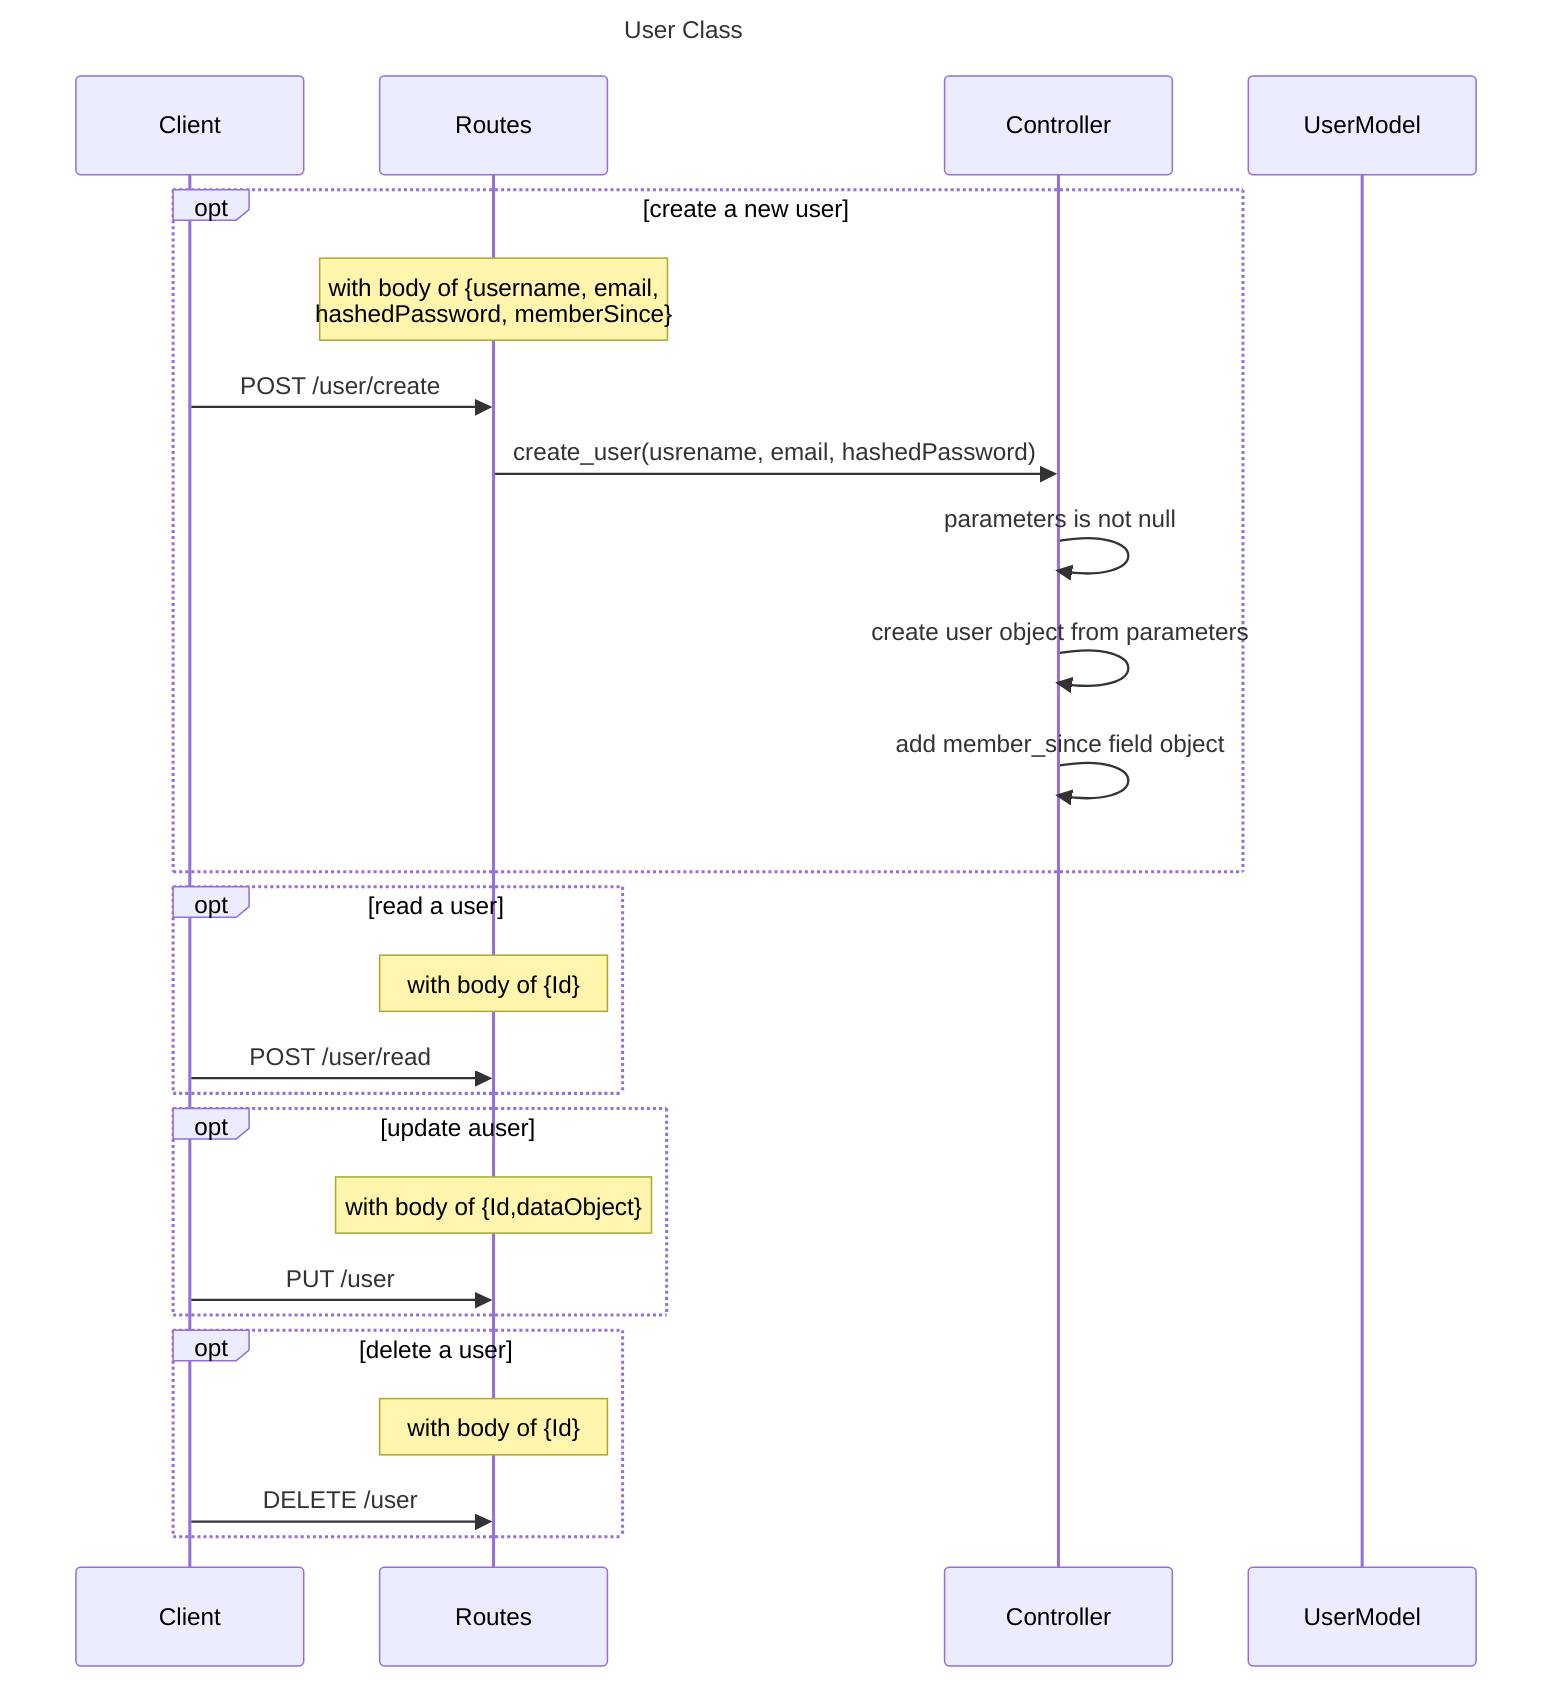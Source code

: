 sequenceDiagram
    title User Class
    participant C as Client
    participant R as Routes
    participant Cont as Controller
    participant User as UserModel
    

    opt create a new user
        Note over R: with body of {username, email,<br/>hashedPassword, memberSince}
        C->>R: POST /user/create
        R->>Cont: create_user(usrename, email, hashedPassword)
        Cont->>Cont: parameters is not null
        Cont->>Cont: create user object from parameters
        Cont->>Cont: add member_since field object
    end
    opt read a user
        Note over R: with body of {Id}
        C->>R: POST /user/read
    end
    opt update auser
        Note over R: with body of {Id,dataObject}
        C->>R: PUT /user
    end
    opt delete a user
        Note over R: with body of {Id}
        C->>R: DELETE /user
    end